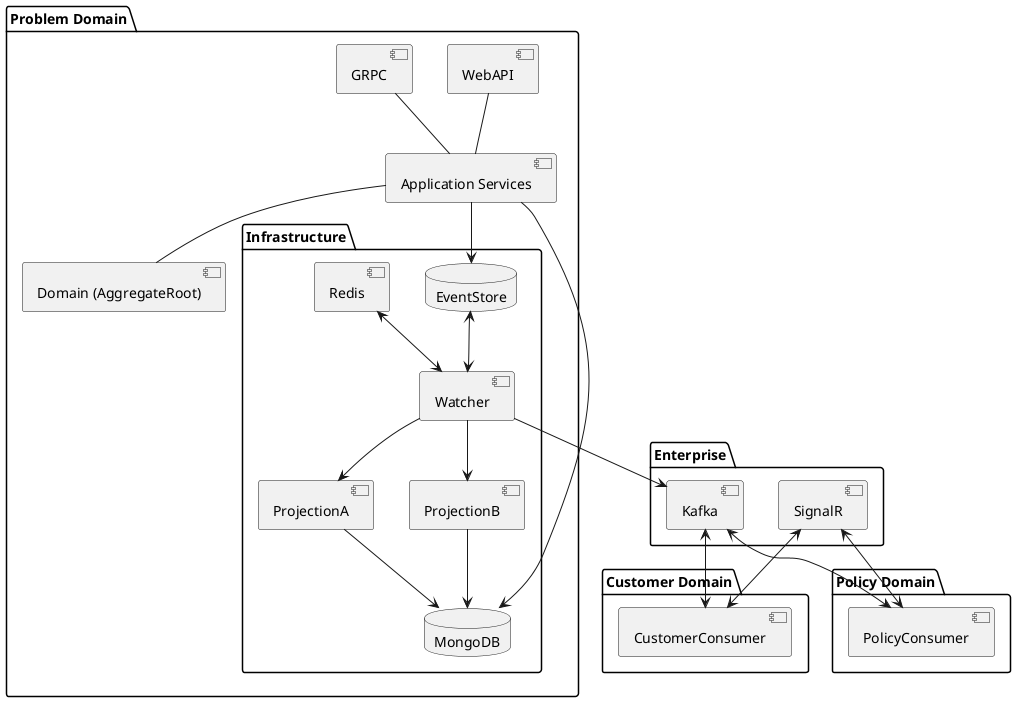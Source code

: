 @startuml

@startuml


package "Problem Domain" {
  component "WebAPI" as ASPNETApp
  component "GRPC" as GRPC
  component "Application Services" as AppServices
  component "Domain (AggregateRoot)" as AggregateRoot
  
  ASPNETApp -- AppServices
  GRPC -- AppServices
  AppServices -- AggregateRoot
 

  package "Infrastructure" as Infra{
    database "EventStore" as EventStore
    database "MongoDB" as ProjectionStore
    component "Watcher" as Watcher
    component "ProjectionA" as ProjectionA 
    component "ProjectionB" as ProjectionB
    
    EventStore <--> Watcher
    [Redis] <--> Watcher  
    Watcher --> ProjectionA
    Watcher --> ProjectionB

    ProjectionA --> ProjectionStore
    ProjectionB --> ProjectionStore
  }


  
  AppServices --> EventStore
  AppServices --> ProjectionStore
}

package "Enterprise" {
  
  [SignalR]
  [Kafka]
}


package "Customer Domain" {
  [CustomerConsumer]
}

package "Policy Domain" {
  [PolicyConsumer]
}


Kafka <--> CustomerConsumer
Kafka <--> PolicyConsumer

CustomerConsumer <--> SignalR
PolicyConsumer <--> SignalR

Watcher --> Kafka
@enduml

@enduml
